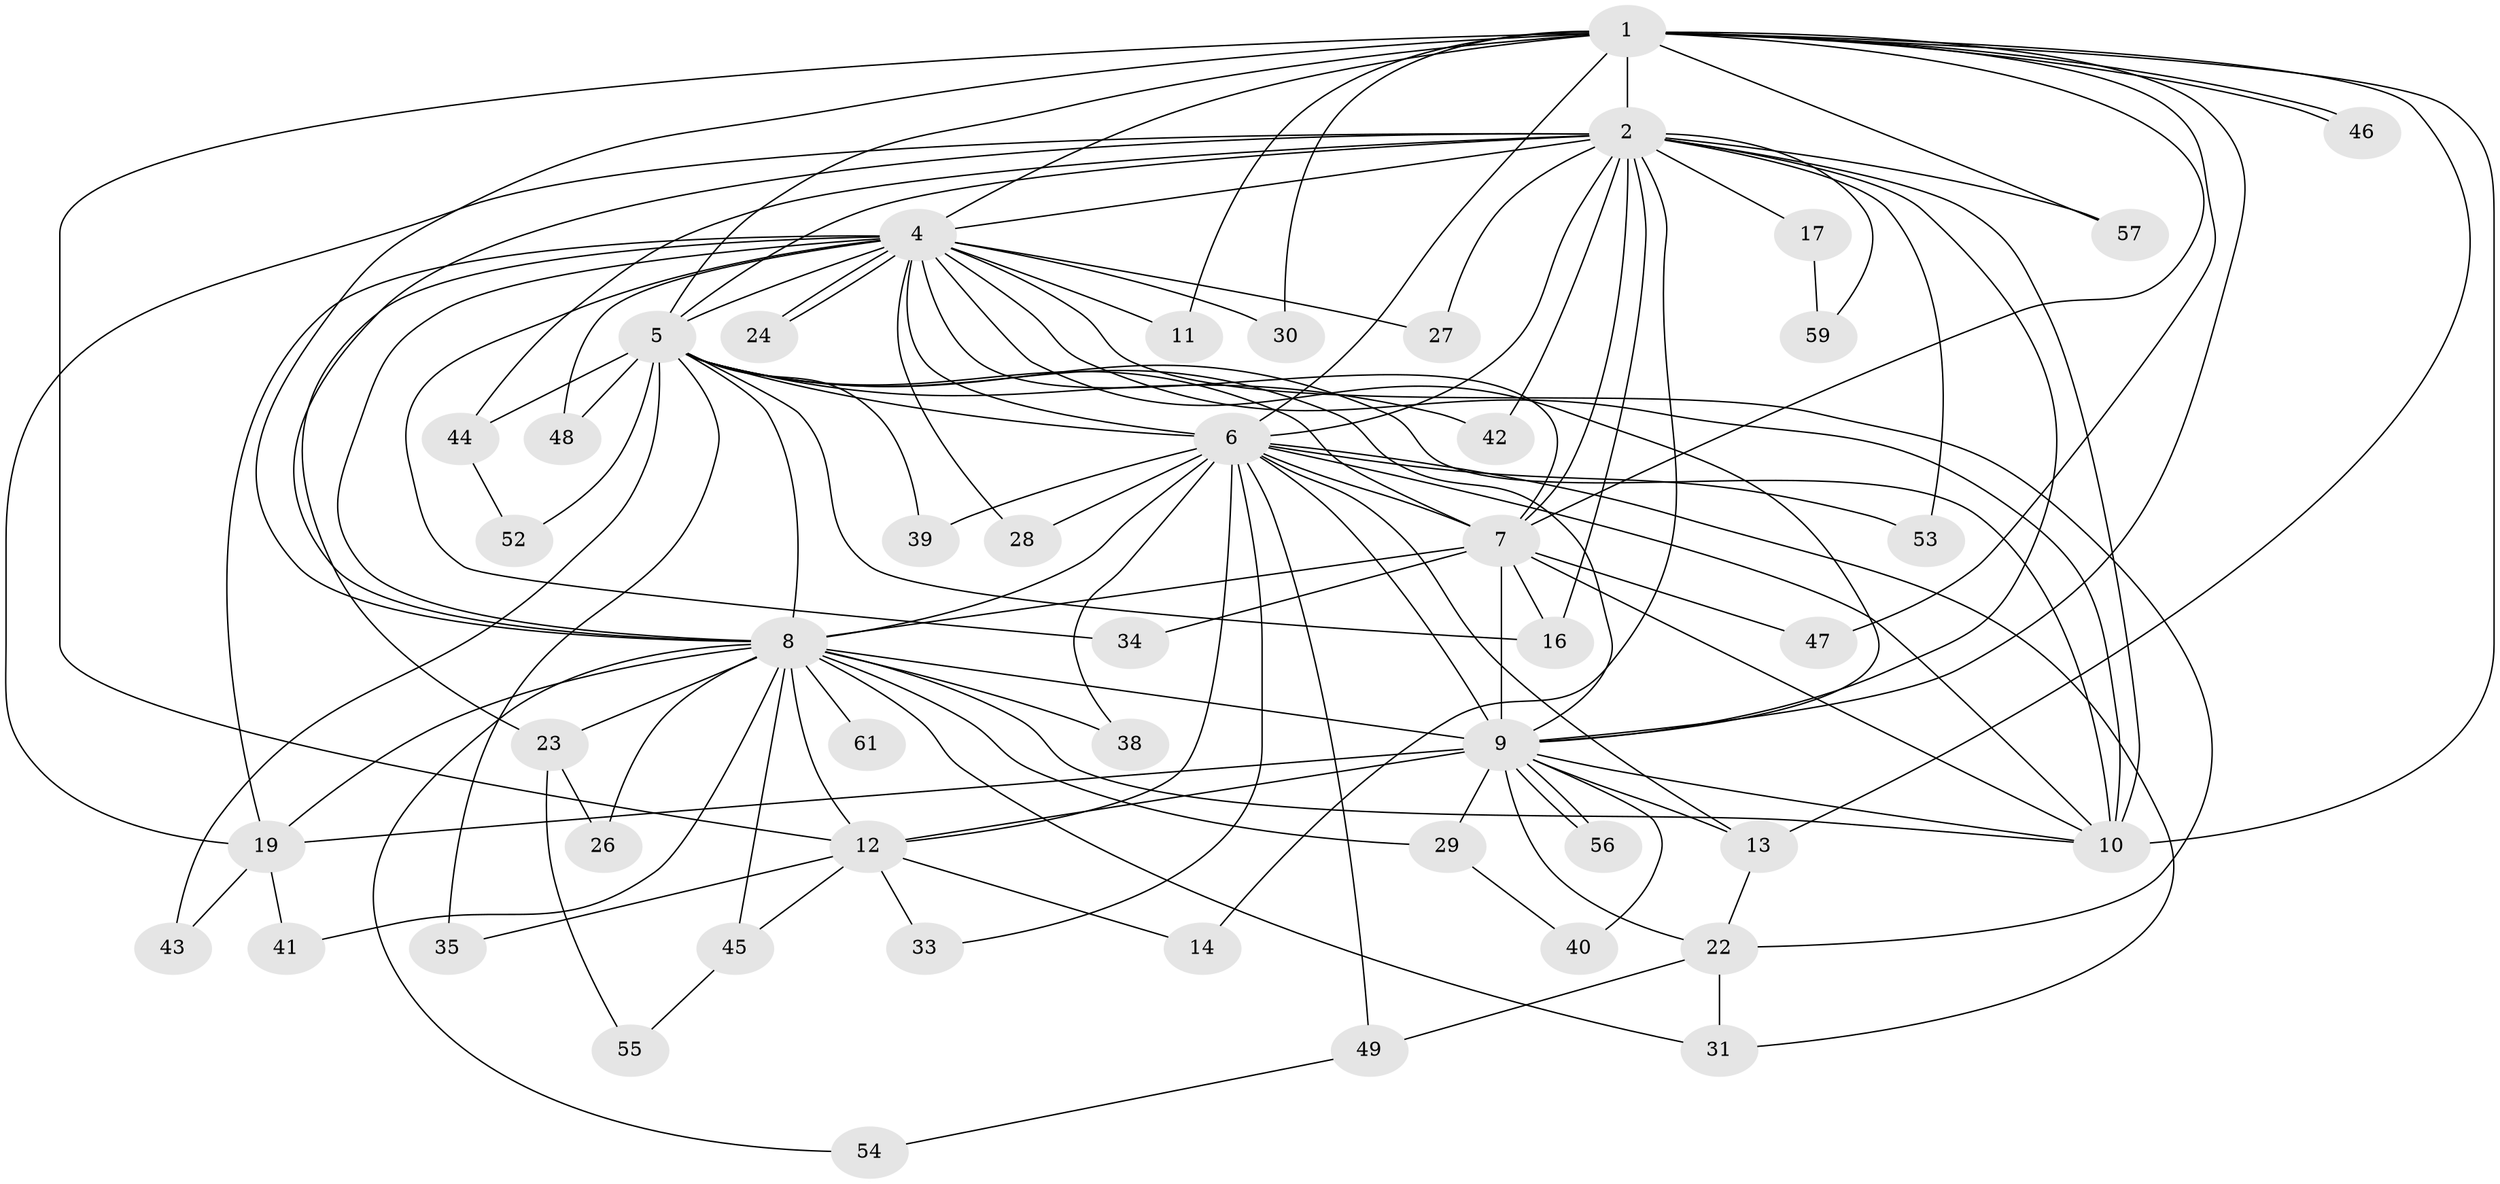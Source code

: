 // original degree distribution, {17: 0.04918032786885246, 15: 0.03278688524590164, 22: 0.01639344262295082, 19: 0.01639344262295082, 12: 0.01639344262295082, 21: 0.01639344262295082, 10: 0.01639344262295082, 2: 0.5901639344262295, 8: 0.01639344262295082, 4: 0.06557377049180328, 3: 0.14754098360655737, 6: 0.01639344262295082}
// Generated by graph-tools (version 1.1) at 2025/41/03/06/25 10:41:44]
// undirected, 48 vertices, 120 edges
graph export_dot {
graph [start="1"]
  node [color=gray90,style=filled];
  1 [super="+37"];
  2 [super="+3"];
  4 [super="+51"];
  5 [super="+15"];
  6 [super="+50"];
  7 [super="+21"];
  8 [super="+20"];
  9 [super="+36"];
  10 [super="+58"];
  11;
  12 [super="+60"];
  13 [super="+18"];
  14;
  16;
  17;
  19;
  22 [super="+25"];
  23;
  24;
  26;
  27;
  28;
  29;
  30;
  31 [super="+32"];
  33;
  34;
  35;
  38;
  39;
  40;
  41;
  42;
  43;
  44;
  45;
  46;
  47;
  48;
  49;
  52;
  53;
  54;
  55;
  56;
  57;
  59;
  61;
  1 -- 2 [weight=2];
  1 -- 4;
  1 -- 5;
  1 -- 6;
  1 -- 7;
  1 -- 8;
  1 -- 9;
  1 -- 10;
  1 -- 11;
  1 -- 30;
  1 -- 46;
  1 -- 46;
  1 -- 47;
  1 -- 57;
  1 -- 12;
  1 -- 13;
  2 -- 4 [weight=2];
  2 -- 5 [weight=2];
  2 -- 6 [weight=2];
  2 -- 7 [weight=2];
  2 -- 8 [weight=2];
  2 -- 9 [weight=2];
  2 -- 10 [weight=3];
  2 -- 14;
  2 -- 16;
  2 -- 19;
  2 -- 27;
  2 -- 59;
  2 -- 42;
  2 -- 44;
  2 -- 17;
  2 -- 53;
  2 -- 57;
  4 -- 5;
  4 -- 6;
  4 -- 7;
  4 -- 8;
  4 -- 9;
  4 -- 10;
  4 -- 11;
  4 -- 19;
  4 -- 22;
  4 -- 23;
  4 -- 24;
  4 -- 24;
  4 -- 27;
  4 -- 28;
  4 -- 30;
  4 -- 34;
  4 -- 48;
  5 -- 6;
  5 -- 7;
  5 -- 8 [weight=2];
  5 -- 9;
  5 -- 10;
  5 -- 16;
  5 -- 35;
  5 -- 39;
  5 -- 42;
  5 -- 43;
  5 -- 44;
  5 -- 48;
  5 -- 52;
  6 -- 7;
  6 -- 8 [weight=2];
  6 -- 9;
  6 -- 10;
  6 -- 13;
  6 -- 28;
  6 -- 31;
  6 -- 33;
  6 -- 38;
  6 -- 39;
  6 -- 49;
  6 -- 53;
  6 -- 12;
  7 -- 8;
  7 -- 9;
  7 -- 10;
  7 -- 34;
  7 -- 47;
  7 -- 16;
  8 -- 9;
  8 -- 10;
  8 -- 12;
  8 -- 23;
  8 -- 26;
  8 -- 29;
  8 -- 38;
  8 -- 41;
  8 -- 45;
  8 -- 54;
  8 -- 61 [weight=2];
  8 -- 31;
  8 -- 19;
  9 -- 10;
  9 -- 12;
  9 -- 13;
  9 -- 29;
  9 -- 40;
  9 -- 56;
  9 -- 56;
  9 -- 19;
  9 -- 22;
  12 -- 14;
  12 -- 33;
  12 -- 35;
  12 -- 45;
  13 -- 22;
  17 -- 59;
  19 -- 41;
  19 -- 43;
  22 -- 31;
  22 -- 49;
  23 -- 26;
  23 -- 55;
  29 -- 40;
  44 -- 52;
  45 -- 55;
  49 -- 54;
}
